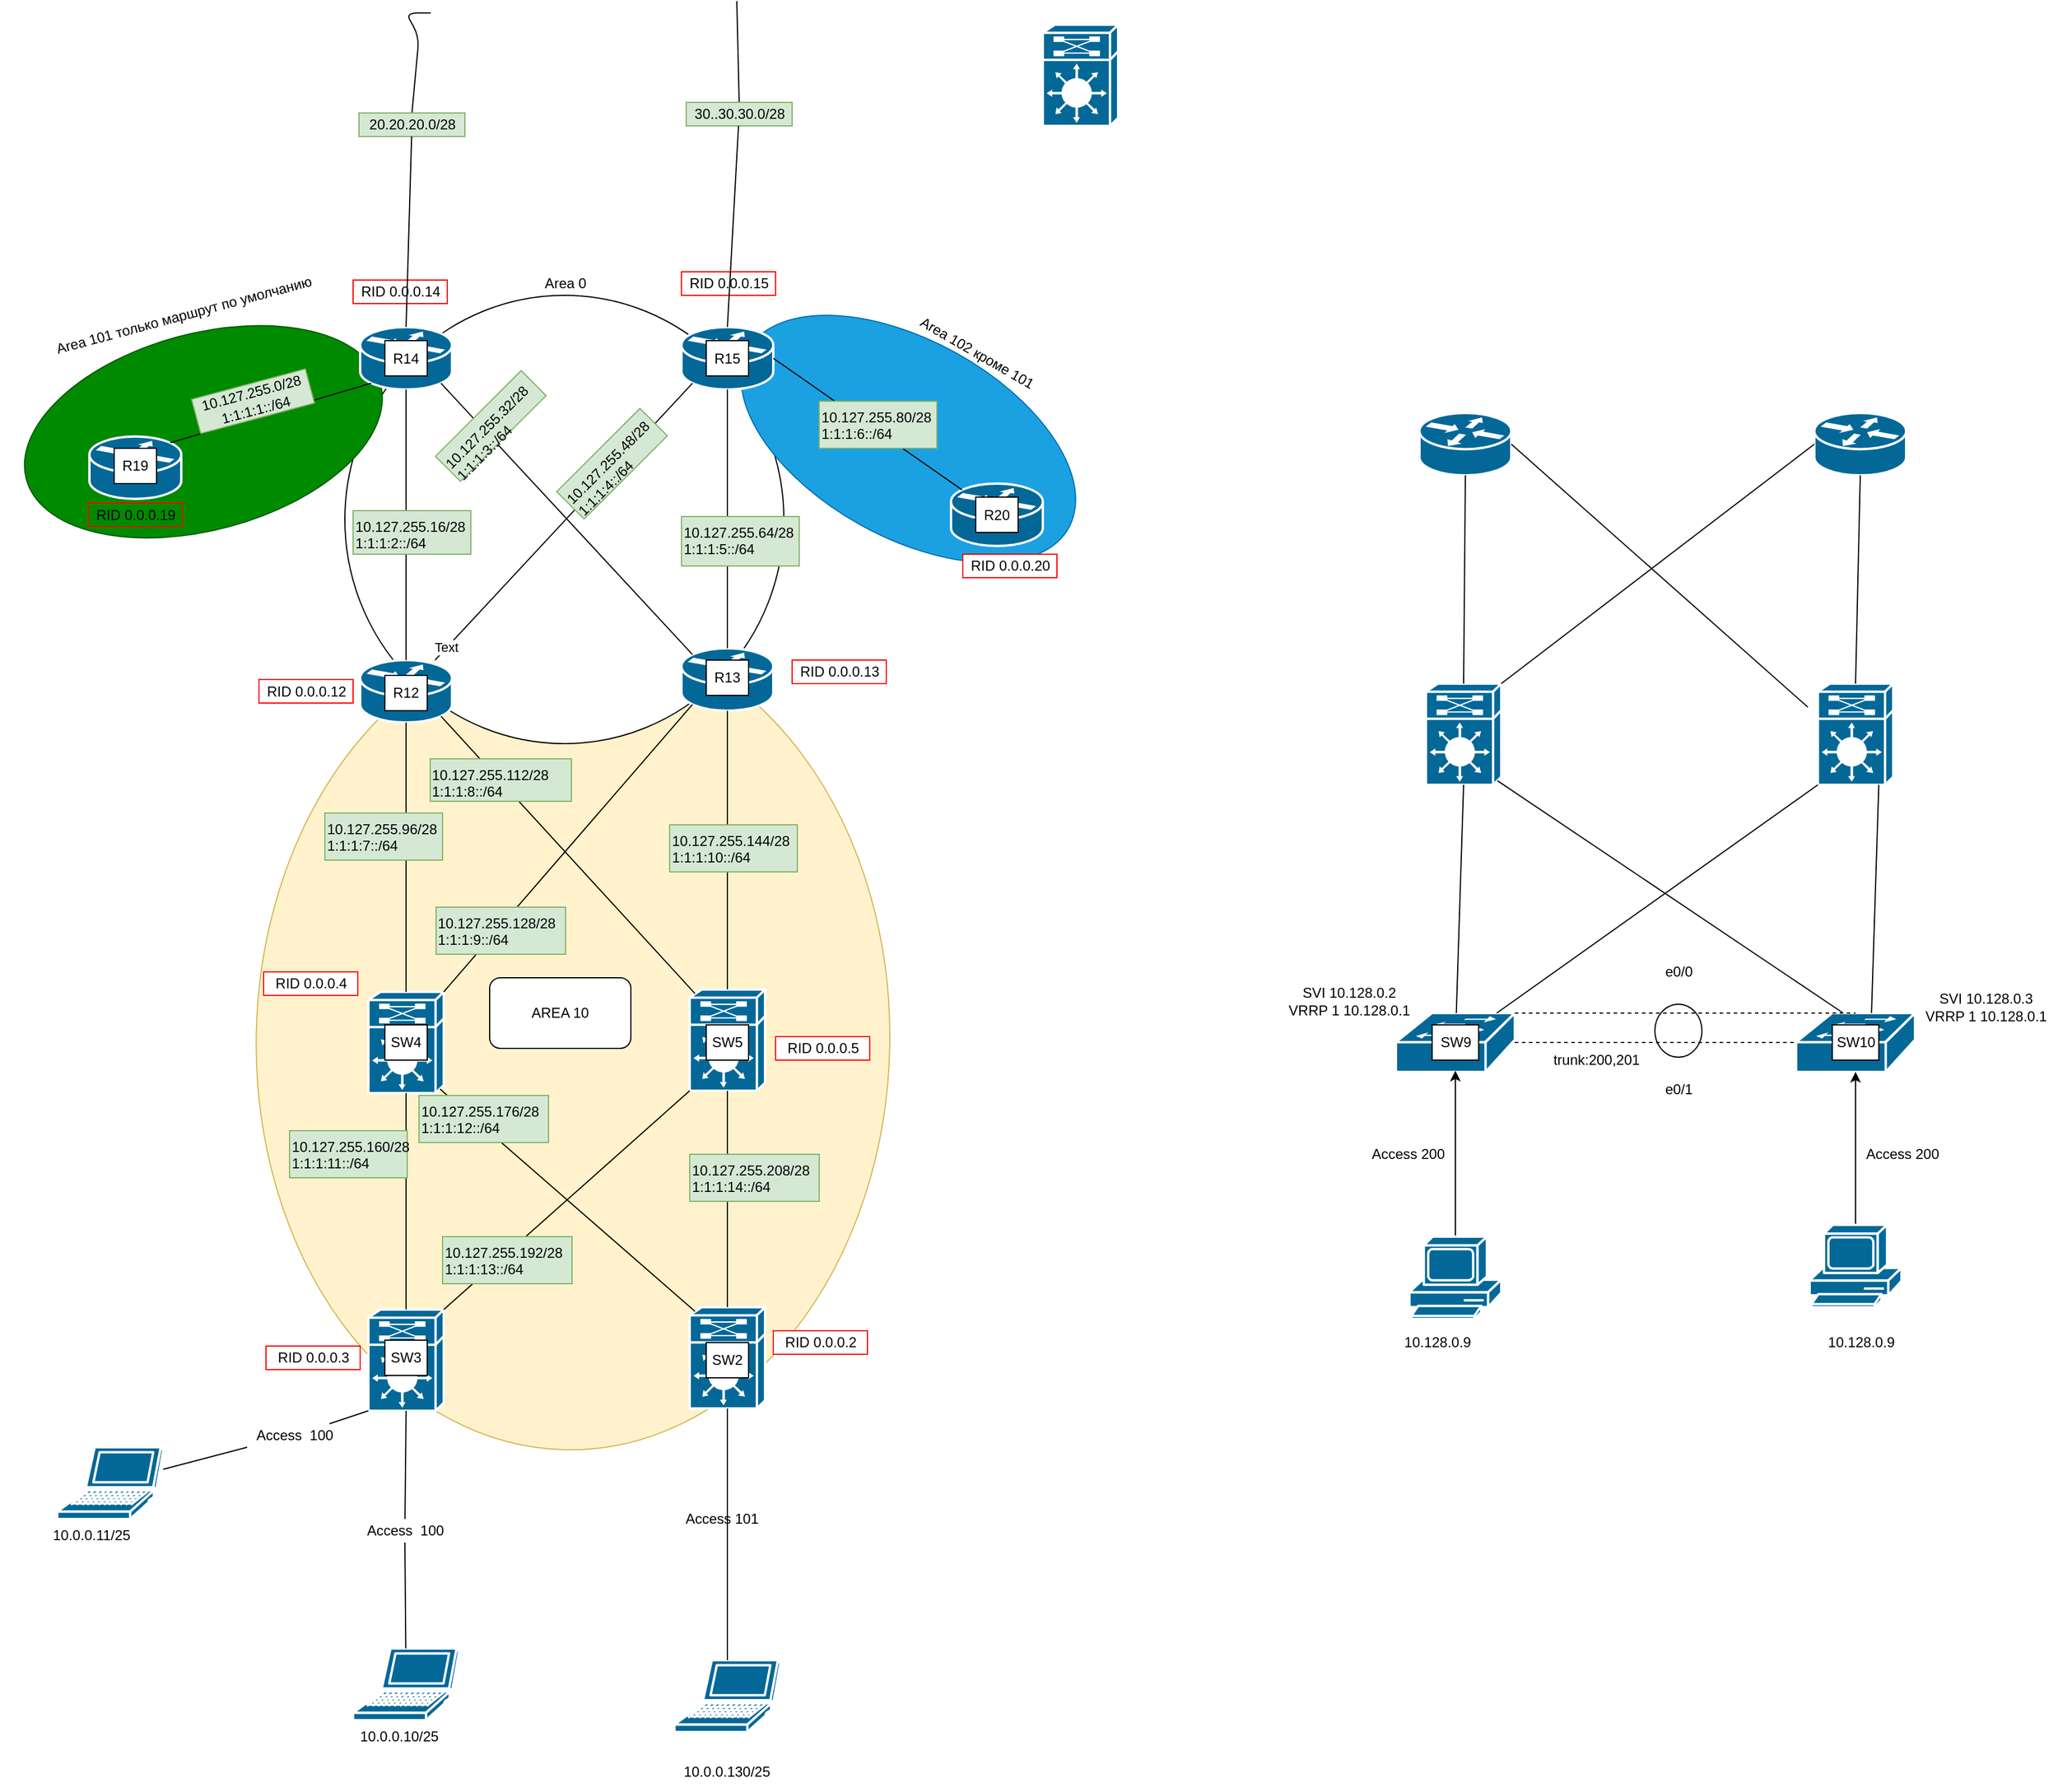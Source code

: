 <mxfile version="13.6.2" type="device"><diagram name="Page-1" id="c37626ed-c26b-45fb-9056-f9ebc6bb27b6"><mxGraphModel dx="2526" dy="1765" grid="1" gridSize="10" guides="1" tooltips="1" connect="1" arrows="1" fold="1" page="1" pageScale="1" pageWidth="1100" pageHeight="850" background="#ffffff" math="0" shadow="0"><root><mxCell id="0"/><mxCell id="1" parent="0"/><mxCell id="XNQ7U-7wRt1VdrcKMLv9-101" value="" style="ellipse;whiteSpace=wrap;html=1;fillColor=#fff2cc;strokeColor=#d6b656;rotation=91;" vertex="1" parent="1"><mxGeometry x="-837.36" y="203.85" width="696.41" height="538.29" as="geometry"/></mxCell><mxCell id="XNQ7U-7wRt1VdrcKMLv9-98" value="" style="ellipse;whiteSpace=wrap;html=1;" vertex="1" parent="1"><mxGeometry x="-683" y="-160" width="373" height="381" as="geometry"/></mxCell><mxCell id="XNQ7U-7wRt1VdrcKMLv9-93" value="" style="ellipse;whiteSpace=wrap;html=1;rotation=-151;fillColor=#1ba1e2;strokeColor=#006EAF;fontColor=#ffffff;" vertex="1" parent="1"><mxGeometry x="-360.0" y="-121.5" width="311.5" height="167.13" as="geometry"/></mxCell><mxCell id="XNQ7U-7wRt1VdrcKMLv9-85" value="" style="ellipse;whiteSpace=wrap;html=1;rotation=-15;fillColor=#008a00;strokeColor=#005700;fontColor=#ffffff;" vertex="1" parent="1"><mxGeometry x="-958.92" y="-127.6" width="311.5" height="167.13" as="geometry"/></mxCell><mxCell id="XNQ7U-7wRt1VdrcKMLv9-12" value="" style="ellipse;whiteSpace=wrap;html=1;" vertex="1" parent="1"><mxGeometry x="430" y="442.5" width="40" height="45" as="geometry"/></mxCell><mxCell id="XNQ7U-7wRt1VdrcKMLv9-1" value="" style="shape=mxgraph.cisco.switches.workgroup_switch;html=1;pointerEvents=1;dashed=0;fillColor=#036897;strokeColor=#ffffff;strokeWidth=2;verticalLabelPosition=bottom;verticalAlign=top;align=center;outlineConnect=0;" vertex="1" parent="1"><mxGeometry x="210" y="450" width="101" height="50" as="geometry"/></mxCell><mxCell id="XNQ7U-7wRt1VdrcKMLv9-2" value="" style="shape=mxgraph.cisco.switches.workgroup_switch;html=1;pointerEvents=1;dashed=0;fillColor=#036897;strokeColor=#ffffff;strokeWidth=2;verticalLabelPosition=bottom;verticalAlign=top;align=center;outlineConnect=0;" vertex="1" parent="1"><mxGeometry x="550" y="450" width="101" height="50" as="geometry"/></mxCell><mxCell id="XNQ7U-7wRt1VdrcKMLv9-6" style="edgeStyle=orthogonalEdgeStyle;rounded=0;orthogonalLoop=1;jettySize=auto;html=1;entryX=0.5;entryY=0.98;entryDx=0;entryDy=0;entryPerimeter=0;" edge="1" parent="1" source="XNQ7U-7wRt1VdrcKMLv9-4" target="XNQ7U-7wRt1VdrcKMLv9-1"><mxGeometry relative="1" as="geometry"/></mxCell><mxCell id="XNQ7U-7wRt1VdrcKMLv9-4" value="" style="shape=mxgraph.cisco.computers_and_peripherals.pc;html=1;pointerEvents=1;dashed=0;fillColor=#036897;strokeColor=#ffffff;strokeWidth=2;verticalLabelPosition=bottom;verticalAlign=top;align=center;outlineConnect=0;" vertex="1" parent="1"><mxGeometry x="221.5" y="640" width="78" height="70" as="geometry"/></mxCell><mxCell id="XNQ7U-7wRt1VdrcKMLv9-7" style="edgeStyle=orthogonalEdgeStyle;rounded=0;orthogonalLoop=1;jettySize=auto;html=1;" edge="1" parent="1" source="XNQ7U-7wRt1VdrcKMLv9-5" target="XNQ7U-7wRt1VdrcKMLv9-2"><mxGeometry relative="1" as="geometry"/></mxCell><mxCell id="XNQ7U-7wRt1VdrcKMLv9-5" value="" style="shape=mxgraph.cisco.computers_and_peripherals.pc;html=1;pointerEvents=1;dashed=0;fillColor=#036897;strokeColor=#ffffff;strokeWidth=2;verticalLabelPosition=bottom;verticalAlign=top;align=center;outlineConnect=0;" vertex="1" parent="1"><mxGeometry x="561.5" y="630" width="78" height="70" as="geometry"/></mxCell><mxCell id="XNQ7U-7wRt1VdrcKMLv9-8" value="" style="endArrow=none;html=1;entryX=0.5;entryY=0;entryDx=0;entryDy=0;entryPerimeter=0;exitX=1;exitY=0;exitDx=0;exitDy=0;exitPerimeter=0;dashed=1;" edge="1" parent="1" source="XNQ7U-7wRt1VdrcKMLv9-1" target="XNQ7U-7wRt1VdrcKMLv9-2"><mxGeometry width="50" height="50" relative="1" as="geometry"><mxPoint x="200" y="420" as="sourcePoint"/><mxPoint x="250" y="370" as="targetPoint"/></mxGeometry></mxCell><mxCell id="XNQ7U-7wRt1VdrcKMLv9-9" value="" style="endArrow=none;html=1;dashed=1;entryX=0;entryY=0.5;entryDx=0;entryDy=0;entryPerimeter=0;" edge="1" parent="1" source="XNQ7U-7wRt1VdrcKMLv9-1" target="XNQ7U-7wRt1VdrcKMLv9-2"><mxGeometry width="50" height="50" relative="1" as="geometry"><mxPoint x="350" y="490" as="sourcePoint"/><mxPoint x="540" y="487" as="targetPoint"/></mxGeometry></mxCell><mxCell id="XNQ7U-7wRt1VdrcKMLv9-14" value="SW9" style="rounded=0;whiteSpace=wrap;html=1;" vertex="1" parent="1"><mxGeometry x="240.75" y="460" width="39.5" height="30" as="geometry"/></mxCell><mxCell id="XNQ7U-7wRt1VdrcKMLv9-16" value="SW10" style="rounded=0;whiteSpace=wrap;html=1;" vertex="1" parent="1"><mxGeometry x="580.75" y="460" width="39.5" height="30" as="geometry"/></mxCell><mxCell id="XNQ7U-7wRt1VdrcKMLv9-17" value="10.128.0.9" style="text;html=1;align=center;verticalAlign=middle;resizable=0;points=[];autosize=1;" vertex="1" parent="1"><mxGeometry x="210.25" y="720" width="70" height="20" as="geometry"/></mxCell><mxCell id="XNQ7U-7wRt1VdrcKMLv9-18" value="10.128.0.9" style="text;html=1;align=center;verticalAlign=middle;resizable=0;points=[];autosize=1;" vertex="1" parent="1"><mxGeometry x="569.5" y="720" width="70" height="20" as="geometry"/></mxCell><mxCell id="XNQ7U-7wRt1VdrcKMLv9-19" value="e0/0" style="text;html=1;align=center;verticalAlign=middle;resizable=0;points=[];autosize=1;" vertex="1" parent="1"><mxGeometry x="430" y="405" width="40" height="20" as="geometry"/></mxCell><mxCell id="XNQ7U-7wRt1VdrcKMLv9-20" value="e0/1" style="text;html=1;align=center;verticalAlign=middle;resizable=0;points=[];autosize=1;" vertex="1" parent="1"><mxGeometry x="430" y="505" width="40" height="20" as="geometry"/></mxCell><mxCell id="XNQ7U-7wRt1VdrcKMLv9-21" value="trunk:200,201" style="text;html=1;align=center;verticalAlign=middle;resizable=0;points=[];autosize=1;" vertex="1" parent="1"><mxGeometry x="335" y="480" width="90" height="20" as="geometry"/></mxCell><mxCell id="XNQ7U-7wRt1VdrcKMLv9-22" value="Access 200" style="text;html=1;align=center;verticalAlign=middle;resizable=0;points=[];autosize=1;" vertex="1" parent="1"><mxGeometry x="180" y="560" width="80" height="20" as="geometry"/></mxCell><mxCell id="XNQ7U-7wRt1VdrcKMLv9-23" value="Access 200" style="text;html=1;align=center;verticalAlign=middle;resizable=0;points=[];autosize=1;" vertex="1" parent="1"><mxGeometry x="600" y="560" width="80" height="20" as="geometry"/></mxCell><mxCell id="XNQ7U-7wRt1VdrcKMLv9-24" value="SVI 10.128.0.2&lt;br&gt;VRRP 1 10.128.0.1" style="text;html=1;align=center;verticalAlign=middle;resizable=0;points=[];autosize=1;" vertex="1" parent="1"><mxGeometry x="110" y="425" width="120" height="30" as="geometry"/></mxCell><mxCell id="XNQ7U-7wRt1VdrcKMLv9-25" value="SVI 10.128.0.3&lt;br&gt;VRRP 1 10.128.0.1" style="text;html=1;align=center;verticalAlign=middle;resizable=0;points=[];autosize=1;" vertex="1" parent="1"><mxGeometry x="651" y="430" width="120" height="30" as="geometry"/></mxCell><mxCell id="XNQ7U-7wRt1VdrcKMLv9-29" value="" style="shape=mxgraph.cisco.misc.route_switch_processor;html=1;pointerEvents=1;dashed=0;fillColor=#036897;strokeColor=#ffffff;strokeWidth=2;verticalLabelPosition=bottom;verticalAlign=top;align=center;outlineConnect=0;" vertex="1" parent="1"><mxGeometry x="235.5" y="170" width="64" height="86" as="geometry"/></mxCell><mxCell id="XNQ7U-7wRt1VdrcKMLv9-30" value="" style="shape=mxgraph.cisco.misc.route_switch_processor;html=1;pointerEvents=1;dashed=0;fillColor=#036897;strokeColor=#ffffff;strokeWidth=2;verticalLabelPosition=bottom;verticalAlign=top;align=center;outlineConnect=0;" vertex="1" parent="1"><mxGeometry x="568.5" y="170" width="64" height="86" as="geometry"/></mxCell><mxCell id="XNQ7U-7wRt1VdrcKMLv9-31" value="" style="endArrow=none;html=1;entryX=0.5;entryY=1;entryDx=0;entryDy=0;entryPerimeter=0;" edge="1" parent="1" source="XNQ7U-7wRt1VdrcKMLv9-1" target="XNQ7U-7wRt1VdrcKMLv9-29"><mxGeometry width="50" height="50" relative="1" as="geometry"><mxPoint x="310" y="390" as="sourcePoint"/><mxPoint x="360" y="340" as="targetPoint"/></mxGeometry></mxCell><mxCell id="XNQ7U-7wRt1VdrcKMLv9-32" value="" style="endArrow=none;html=1;entryX=0.5;entryY=1;entryDx=0;entryDy=0;entryPerimeter=0;" edge="1" parent="1"><mxGeometry width="50" height="50" relative="1" as="geometry"><mxPoint x="614.049" y="450" as="sourcePoint"/><mxPoint x="620.25" y="256.0" as="targetPoint"/></mxGeometry></mxCell><mxCell id="XNQ7U-7wRt1VdrcKMLv9-33" value="" style="endArrow=none;html=1;entryX=0;entryY=1;entryDx=0;entryDy=0;entryPerimeter=0;" edge="1" parent="1" source="XNQ7U-7wRt1VdrcKMLv9-1" target="XNQ7U-7wRt1VdrcKMLv9-30"><mxGeometry width="50" height="50" relative="1" as="geometry"><mxPoint x="281.299" y="470" as="sourcePoint"/><mxPoint x="287.5" y="276.0" as="targetPoint"/></mxGeometry></mxCell><mxCell id="XNQ7U-7wRt1VdrcKMLv9-34" value="" style="endArrow=none;html=1;entryX=0.95;entryY=0.96;entryDx=0;entryDy=0;entryPerimeter=0;" edge="1" parent="1" target="XNQ7U-7wRt1VdrcKMLv9-29"><mxGeometry width="50" height="50" relative="1" as="geometry"><mxPoint x="590" y="450" as="sourcePoint"/><mxPoint x="297.5" y="286.0" as="targetPoint"/></mxGeometry></mxCell><mxCell id="XNQ7U-7wRt1VdrcKMLv9-35" value="" style="shape=mxgraph.cisco.misc.route_switch_processor;html=1;pointerEvents=1;dashed=0;fillColor=#036897;strokeColor=#ffffff;strokeWidth=2;verticalLabelPosition=bottom;verticalAlign=top;align=center;outlineConnect=0;" vertex="1" parent="1"><mxGeometry x="-390" y="430" width="64" height="86" as="geometry"/></mxCell><mxCell id="XNQ7U-7wRt1VdrcKMLv9-36" value="" style="shape=mxgraph.cisco.misc.route_switch_processor;html=1;pointerEvents=1;dashed=0;fillColor=#036897;strokeColor=#ffffff;strokeWidth=2;verticalLabelPosition=bottom;verticalAlign=top;align=center;outlineConnect=0;" vertex="1" parent="1"><mxGeometry x="-90" y="-390" width="64" height="86" as="geometry"/></mxCell><mxCell id="XNQ7U-7wRt1VdrcKMLv9-37" value="" style="shape=mxgraph.cisco.misc.route_switch_processor;html=1;pointerEvents=1;dashed=0;fillColor=#036897;strokeColor=#ffffff;strokeWidth=2;verticalLabelPosition=bottom;verticalAlign=top;align=center;outlineConnect=0;" vertex="1" parent="1"><mxGeometry x="-663" y="432" width="64" height="86" as="geometry"/></mxCell><mxCell id="XNQ7U-7wRt1VdrcKMLv9-38" value="" style="shape=mxgraph.cisco.routers.router;html=1;pointerEvents=1;dashed=0;fillColor=#036897;strokeColor=#ffffff;strokeWidth=2;verticalLabelPosition=bottom;verticalAlign=top;align=center;outlineConnect=0;" vertex="1" parent="1"><mxGeometry x="230" y="-60" width="78" height="53" as="geometry"/></mxCell><mxCell id="XNQ7U-7wRt1VdrcKMLv9-39" value="" style="shape=mxgraph.cisco.routers.router;html=1;pointerEvents=1;dashed=0;fillColor=#036897;strokeColor=#ffffff;strokeWidth=2;verticalLabelPosition=bottom;verticalAlign=top;align=center;outlineConnect=0;" vertex="1" parent="1"><mxGeometry x="565.5" y="-60" width="78" height="53" as="geometry"/></mxCell><mxCell id="XNQ7U-7wRt1VdrcKMLv9-40" value="" style="shape=mxgraph.cisco.routers.router;html=1;pointerEvents=1;dashed=0;fillColor=#036897;strokeColor=#ffffff;strokeWidth=2;verticalLabelPosition=bottom;verticalAlign=top;align=center;outlineConnect=0;" vertex="1" parent="1"><mxGeometry x="-397" y="-133" width="78" height="53" as="geometry"/></mxCell><mxCell id="XNQ7U-7wRt1VdrcKMLv9-41" value="" style="shape=mxgraph.cisco.routers.router;html=1;pointerEvents=1;dashed=0;fillColor=#036897;strokeColor=#ffffff;strokeWidth=2;verticalLabelPosition=bottom;verticalAlign=top;align=center;outlineConnect=0;" vertex="1" parent="1"><mxGeometry x="-168" width="78" height="53" as="geometry"/></mxCell><mxCell id="XNQ7U-7wRt1VdrcKMLv9-42" value="" style="shape=mxgraph.cisco.routers.router;html=1;pointerEvents=1;dashed=0;fillColor=#036897;strokeColor=#ffffff;strokeWidth=2;verticalLabelPosition=bottom;verticalAlign=top;align=center;outlineConnect=0;" vertex="1" parent="1"><mxGeometry x="-397" y="140" width="78" height="53" as="geometry"/></mxCell><mxCell id="XNQ7U-7wRt1VdrcKMLv9-43" value="" style="shape=mxgraph.cisco.routers.router;html=1;pointerEvents=1;dashed=0;fillColor=#036897;strokeColor=#ffffff;strokeWidth=2;verticalLabelPosition=bottom;verticalAlign=top;align=center;outlineConnect=0;" vertex="1" parent="1"><mxGeometry x="-670" y="-133" width="78" height="53" as="geometry"/></mxCell><mxCell id="XNQ7U-7wRt1VdrcKMLv9-44" value="" style="shape=mxgraph.cisco.routers.router;html=1;pointerEvents=1;dashed=0;fillColor=#036897;strokeColor=#ffffff;strokeWidth=2;verticalLabelPosition=bottom;verticalAlign=top;align=center;outlineConnect=0;" vertex="1" parent="1"><mxGeometry x="-900" y="-40" width="78" height="53" as="geometry"/></mxCell><mxCell id="XNQ7U-7wRt1VdrcKMLv9-45" value="" style="shape=mxgraph.cisco.routers.router;html=1;pointerEvents=1;dashed=0;fillColor=#036897;strokeColor=#ffffff;strokeWidth=2;verticalLabelPosition=bottom;verticalAlign=top;align=center;outlineConnect=0;" vertex="1" parent="1"><mxGeometry x="-670" y="150" width="78" height="53" as="geometry"/></mxCell><mxCell id="XNQ7U-7wRt1VdrcKMLv9-46" value="" style="endArrow=none;html=1;exitX=0.88;exitY=0.1;exitDx=0;exitDy=0;exitPerimeter=0;entryX=0.12;entryY=0.9;entryDx=0;entryDy=0;entryPerimeter=0;" edge="1" parent="1" source="XNQ7U-7wRt1VdrcKMLv9-44" target="XNQ7U-7wRt1VdrcKMLv9-43"><mxGeometry width="50" height="50" relative="1" as="geometry"><mxPoint x="-840" y="-130" as="sourcePoint"/><mxPoint x="-790" y="-180" as="targetPoint"/></mxGeometry></mxCell><mxCell id="XNQ7U-7wRt1VdrcKMLv9-48" value="" style="endArrow=none;html=1;exitX=0.5;exitY=0;exitDx=0;exitDy=0;exitPerimeter=0;entryX=0.5;entryY=1;entryDx=0;entryDy=0;entryPerimeter=0;" edge="1" parent="1" source="XNQ7U-7wRt1VdrcKMLv9-45" target="XNQ7U-7wRt1VdrcKMLv9-43"><mxGeometry width="50" height="50" relative="1" as="geometry"><mxPoint x="-640.0" y="120.6" as="sourcePoint"/><mxPoint x="-469.28" y="53.0" as="targetPoint"/></mxGeometry></mxCell><mxCell id="XNQ7U-7wRt1VdrcKMLv9-49" value="" style="endArrow=none;html=1;exitX=0.5;exitY=0;exitDx=0;exitDy=0;exitPerimeter=0;entryX=0.5;entryY=1;entryDx=0;entryDy=0;entryPerimeter=0;" edge="1" parent="1" source="XNQ7U-7wRt1VdrcKMLv9-42" target="XNQ7U-7wRt1VdrcKMLv9-40"><mxGeometry width="50" height="50" relative="1" as="geometry"><mxPoint x="-440" y="167" as="sourcePoint"/><mxPoint x="-440" y="-80" as="targetPoint"/></mxGeometry></mxCell><mxCell id="XNQ7U-7wRt1VdrcKMLv9-50" value="" style="endArrow=none;html=1;exitX=0.12;exitY=0.1;exitDx=0;exitDy=0;exitPerimeter=0;entryX=1;entryY=0.5;entryDx=0;entryDy=0;entryPerimeter=0;" edge="1" parent="1" source="XNQ7U-7wRt1VdrcKMLv9-41" target="XNQ7U-7wRt1VdrcKMLv9-40"><mxGeometry width="50" height="50" relative="1" as="geometry"><mxPoint x="-348" y="150" as="sourcePoint"/><mxPoint x="-348" y="-70" as="targetPoint"/></mxGeometry></mxCell><mxCell id="XNQ7U-7wRt1VdrcKMLv9-53" value="" style="endArrow=none;html=1;exitX=0.5;exitY=0;exitDx=0;exitDy=0;exitPerimeter=0;" edge="1" parent="1" source="XNQ7U-7wRt1VdrcKMLv9-35" target="XNQ7U-7wRt1VdrcKMLv9-42"><mxGeometry width="50" height="50" relative="1" as="geometry"><mxPoint x="-310" y="460" as="sourcePoint"/><mxPoint x="-310" y="240" as="targetPoint"/></mxGeometry></mxCell><mxCell id="XNQ7U-7wRt1VdrcKMLv9-54" value="" style="endArrow=none;html=1;exitX=0.5;exitY=0;exitDx=0;exitDy=0;exitPerimeter=0;entryX=0.5;entryY=1;entryDx=0;entryDy=0;entryPerimeter=0;" edge="1" parent="1" source="XNQ7U-7wRt1VdrcKMLv9-37" target="XNQ7U-7wRt1VdrcKMLv9-45"><mxGeometry width="50" height="50" relative="1" as="geometry"><mxPoint x="-621" y="160" as="sourcePoint"/><mxPoint x="-621" y="-70" as="targetPoint"/></mxGeometry></mxCell><mxCell id="XNQ7U-7wRt1VdrcKMLv9-55" value="" style="endArrow=none;html=1;entryX=0.12;entryY=0.9;entryDx=0;entryDy=0;entryPerimeter=0;exitX=1;exitY=0;exitDx=0;exitDy=0;exitPerimeter=0;" edge="1" parent="1" source="XNQ7U-7wRt1VdrcKMLv9-37" target="XNQ7U-7wRt1VdrcKMLv9-42"><mxGeometry width="50" height="50" relative="1" as="geometry"><mxPoint x="-591.36" y="165.3" as="sourcePoint"/><mxPoint x="-377.64" y="-75.3" as="targetPoint"/></mxGeometry></mxCell><mxCell id="XNQ7U-7wRt1VdrcKMLv9-56" value="" style="endArrow=none;html=1;entryX=0.88;entryY=0.9;entryDx=0;entryDy=0;entryPerimeter=0;exitX=0.07;exitY=0.04;exitDx=0;exitDy=0;exitPerimeter=0;" edge="1" parent="1" source="XNQ7U-7wRt1VdrcKMLv9-35" target="XNQ7U-7wRt1VdrcKMLv9-45"><mxGeometry width="50" height="50" relative="1" as="geometry"><mxPoint x="-589" y="442" as="sourcePoint"/><mxPoint x="-377.64" y="197.7" as="targetPoint"/></mxGeometry></mxCell><mxCell id="XNQ7U-7wRt1VdrcKMLv9-57" value="" style="shape=mxgraph.cisco.misc.route_switch_processor;html=1;pointerEvents=1;dashed=0;fillColor=#036897;strokeColor=#ffffff;strokeWidth=2;verticalLabelPosition=bottom;verticalAlign=top;align=center;outlineConnect=0;" vertex="1" parent="1"><mxGeometry x="-390" y="700" width="64" height="86" as="geometry"/></mxCell><mxCell id="XNQ7U-7wRt1VdrcKMLv9-58" value="" style="shape=mxgraph.cisco.misc.route_switch_processor;html=1;pointerEvents=1;dashed=0;fillColor=#036897;strokeColor=#ffffff;strokeWidth=2;verticalLabelPosition=bottom;verticalAlign=top;align=center;outlineConnect=0;" vertex="1" parent="1"><mxGeometry x="-663" y="702" width="64" height="86" as="geometry"/></mxCell><mxCell id="XNQ7U-7wRt1VdrcKMLv9-59" value="" style="endArrow=none;html=1;exitX=0.5;exitY=0;exitDx=0;exitDy=0;exitPerimeter=0;entryX=0.5;entryY=1;entryDx=0;entryDy=0;entryPerimeter=0;" edge="1" parent="1" source="XNQ7U-7wRt1VdrcKMLv9-58" target="XNQ7U-7wRt1VdrcKMLv9-37"><mxGeometry width="50" height="50" relative="1" as="geometry"><mxPoint x="-740.0" y="754" as="sourcePoint"/><mxPoint x="-740" y="525" as="targetPoint"/></mxGeometry></mxCell><mxCell id="XNQ7U-7wRt1VdrcKMLv9-60" value="" style="endArrow=none;html=1;exitX=0.5;exitY=0;exitDx=0;exitDy=0;exitPerimeter=0;entryX=0.5;entryY=1;entryDx=0;entryDy=0;entryPerimeter=0;" edge="1" parent="1" source="XNQ7U-7wRt1VdrcKMLv9-57" target="XNQ7U-7wRt1VdrcKMLv9-35"><mxGeometry width="50" height="50" relative="1" as="geometry"><mxPoint x="-450.0" y="720" as="sourcePoint"/><mxPoint x="-450.0" y="536" as="targetPoint"/></mxGeometry></mxCell><mxCell id="XNQ7U-7wRt1VdrcKMLv9-61" value="" style="endArrow=none;html=1;entryX=0.95;entryY=0.96;entryDx=0;entryDy=0;entryPerimeter=0;exitX=0.07;exitY=0.04;exitDx=0;exitDy=0;exitPerimeter=0;" edge="1" parent="1" source="XNQ7U-7wRt1VdrcKMLv9-57" target="XNQ7U-7wRt1VdrcKMLv9-37"><mxGeometry width="50" height="50" relative="1" as="geometry"><mxPoint x="-364.16" y="782.87" as="sourcePoint"/><mxPoint x="-580.0" y="547.13" as="targetPoint"/></mxGeometry></mxCell><mxCell id="XNQ7U-7wRt1VdrcKMLv9-62" value="" style="endArrow=none;html=1;entryX=0;entryY=1;entryDx=0;entryDy=0;entryPerimeter=0;exitX=1;exitY=0;exitDx=0;exitDy=0;exitPerimeter=0;" edge="1" parent="1" source="XNQ7U-7wRt1VdrcKMLv9-58" target="XNQ7U-7wRt1VdrcKMLv9-35"><mxGeometry width="50" height="50" relative="1" as="geometry"><mxPoint x="-365.52" y="453.44" as="sourcePoint"/><mxPoint x="-581.36" y="217.7" as="targetPoint"/></mxGeometry></mxCell><mxCell id="XNQ7U-7wRt1VdrcKMLv9-63" value="" style="shape=mxgraph.cisco.computers_and_peripherals.laptop;html=1;pointerEvents=1;dashed=0;fillColor=#036897;strokeColor=#ffffff;strokeWidth=2;verticalLabelPosition=bottom;verticalAlign=top;align=center;outlineConnect=0;" vertex="1" parent="1"><mxGeometry x="-676" y="990" width="90" height="61" as="geometry"/></mxCell><mxCell id="XNQ7U-7wRt1VdrcKMLv9-65" value="" style="endArrow=none;html=1;entryX=0.5;entryY=1;entryDx=0;entryDy=0;entryPerimeter=0;" edge="1" parent="1" source="XNQ7U-7wRt1VdrcKMLv9-131" target="XNQ7U-7wRt1VdrcKMLv9-58"><mxGeometry width="50" height="50" relative="1" as="geometry"><mxPoint x="-700.0" y="1014" as="sourcePoint"/><mxPoint x="-700.0" y="830" as="targetPoint"/></mxGeometry></mxCell><mxCell id="XNQ7U-7wRt1VdrcKMLv9-66" value="" style="shape=mxgraph.cisco.computers_and_peripherals.laptop;html=1;pointerEvents=1;dashed=0;fillColor=#036897;strokeColor=#ffffff;strokeWidth=2;verticalLabelPosition=bottom;verticalAlign=top;align=center;outlineConnect=0;" vertex="1" parent="1"><mxGeometry x="-403" y="1000" width="90" height="61" as="geometry"/></mxCell><mxCell id="XNQ7U-7wRt1VdrcKMLv9-67" value="" style="endArrow=none;html=1;entryX=0.5;entryY=1;entryDx=0;entryDy=0;entryPerimeter=0;" edge="1" parent="1" source="XNQ7U-7wRt1VdrcKMLv9-66" target="XNQ7U-7wRt1VdrcKMLv9-57"><mxGeometry width="50" height="50" relative="1" as="geometry"><mxPoint x="-511.0" y="1024" as="sourcePoint"/><mxPoint x="-442.0" y="798" as="targetPoint"/></mxGeometry></mxCell><mxCell id="XNQ7U-7wRt1VdrcKMLv9-68" value="" style="endArrow=none;html=1;exitX=0.5;exitY=0;exitDx=0;exitDy=0;exitPerimeter=0;entryX=0.5;entryY=1;entryDx=0;entryDy=0;entryPerimeter=0;" edge="1" parent="1" source="XNQ7U-7wRt1VdrcKMLv9-29" target="XNQ7U-7wRt1VdrcKMLv9-38"><mxGeometry width="50" height="50" relative="1" as="geometry"><mxPoint x="312.67" y="178.3" as="sourcePoint"/><mxPoint x="312.67" y="-51.7" as="targetPoint"/></mxGeometry></mxCell><mxCell id="XNQ7U-7wRt1VdrcKMLv9-69" value="" style="endArrow=none;html=1;exitX=0.5;exitY=0;exitDx=0;exitDy=0;exitPerimeter=0;entryX=0.5;entryY=1;entryDx=0;entryDy=0;entryPerimeter=0;" edge="1" parent="1" source="XNQ7U-7wRt1VdrcKMLv9-30" target="XNQ7U-7wRt1VdrcKMLv9-39"><mxGeometry width="50" height="50" relative="1" as="geometry"><mxPoint x="585.67" y="168.3" as="sourcePoint"/><mxPoint x="585.67" y="-51.7" as="targetPoint"/></mxGeometry></mxCell><mxCell id="XNQ7U-7wRt1VdrcKMLv9-70" value="" style="endArrow=none;html=1;entryX=1;entryY=0.5;entryDx=0;entryDy=0;entryPerimeter=0;" edge="1" parent="1" target="XNQ7U-7wRt1VdrcKMLv9-38"><mxGeometry width="50" height="50" relative="1" as="geometry"><mxPoint x="560" y="190" as="sourcePoint"/><mxPoint x="339.17" y="-51.7" as="targetPoint"/></mxGeometry></mxCell><mxCell id="XNQ7U-7wRt1VdrcKMLv9-71" value="" style="endArrow=none;html=1;entryX=0;entryY=0.5;entryDx=0;entryDy=0;entryPerimeter=0;exitX=1;exitY=0;exitDx=0;exitDy=0;exitPerimeter=0;" edge="1" parent="1" source="XNQ7U-7wRt1VdrcKMLv9-29" target="XNQ7U-7wRt1VdrcKMLv9-39"><mxGeometry width="50" height="50" relative="1" as="geometry"><mxPoint x="342.31" y="183.6" as="sourcePoint"/><mxPoint x="556.03" y="-57.0" as="targetPoint"/></mxGeometry></mxCell><mxCell id="XNQ7U-7wRt1VdrcKMLv9-72" value="SW3" style="rounded=0;whiteSpace=wrap;html=1;" vertex="1" parent="1"><mxGeometry x="-649" y="728" width="36" height="30" as="geometry"/></mxCell><mxCell id="XNQ7U-7wRt1VdrcKMLv9-74" value="SW4" style="rounded=0;whiteSpace=wrap;html=1;" vertex="1" parent="1"><mxGeometry x="-649" y="460" width="36" height="30" as="geometry"/></mxCell><mxCell id="XNQ7U-7wRt1VdrcKMLv9-75" value="R12" style="rounded=0;whiteSpace=wrap;html=1;" vertex="1" parent="1"><mxGeometry x="-649" y="163" width="36" height="30" as="geometry"/></mxCell><mxCell id="XNQ7U-7wRt1VdrcKMLv9-76" value="R14" style="rounded=0;whiteSpace=wrap;html=1;" vertex="1" parent="1"><mxGeometry x="-649" y="-121.5" width="36" height="30" as="geometry"/></mxCell><mxCell id="XNQ7U-7wRt1VdrcKMLv9-77" value="R19" style="rounded=0;whiteSpace=wrap;html=1;" vertex="1" parent="1"><mxGeometry x="-879" y="-30" width="36" height="30" as="geometry"/></mxCell><mxCell id="XNQ7U-7wRt1VdrcKMLv9-78" value="R20" style="rounded=0;whiteSpace=wrap;html=1;" vertex="1" parent="1"><mxGeometry x="-147" y="11.5" width="36" height="30" as="geometry"/></mxCell><mxCell id="XNQ7U-7wRt1VdrcKMLv9-79" value="R15" style="rounded=0;whiteSpace=wrap;html=1;" vertex="1" parent="1"><mxGeometry x="-376" y="-121.5" width="36" height="30" as="geometry"/></mxCell><mxCell id="XNQ7U-7wRt1VdrcKMLv9-80" value="R13" style="rounded=0;whiteSpace=wrap;html=1;" vertex="1" parent="1"><mxGeometry x="-376" y="150" width="36" height="30" as="geometry"/></mxCell><mxCell id="XNQ7U-7wRt1VdrcKMLv9-81" value="SW5" style="rounded=0;whiteSpace=wrap;html=1;" vertex="1" parent="1"><mxGeometry x="-376" y="460" width="36" height="30" as="geometry"/></mxCell><mxCell id="XNQ7U-7wRt1VdrcKMLv9-82" value="SW2" style="rounded=0;whiteSpace=wrap;html=1;" vertex="1" parent="1"><mxGeometry x="-376" y="730" width="36" height="30" as="geometry"/></mxCell><mxCell id="XNQ7U-7wRt1VdrcKMLv9-83" value="" style="endArrow=none;html=1;exitX=0.5;exitY=0;exitDx=0;exitDy=0;exitPerimeter=0;" edge="1" parent="1" source="XNQ7U-7wRt1VdrcKMLv9-149"><mxGeometry width="50" height="50" relative="1" as="geometry"><mxPoint x="-551" y="-170" as="sourcePoint"/><mxPoint x="-610" y="-400" as="targetPoint"/><Array as="points"><mxPoint x="-620" y="-380"/><mxPoint x="-631" y="-400"/></Array></mxGeometry></mxCell><mxCell id="XNQ7U-7wRt1VdrcKMLv9-84" value="" style="endArrow=none;html=1;exitX=0.5;exitY=0;exitDx=0;exitDy=0;exitPerimeter=0;" edge="1" parent="1" source="XNQ7U-7wRt1VdrcKMLv9-152"><mxGeometry width="50" height="50" relative="1" as="geometry"><mxPoint x="-480" y="-133" as="sourcePoint"/><mxPoint x="-350" y="-410" as="targetPoint"/></mxGeometry></mxCell><mxCell id="XNQ7U-7wRt1VdrcKMLv9-87" value="Area 101 только маршрут по умолчанию&lt;br&gt;" style="text;html=1;align=center;verticalAlign=middle;resizable=0;points=[];autosize=1;rotation=-15;" vertex="1" parent="1"><mxGeometry x="-940" y="-153" width="240" height="20" as="geometry"/></mxCell><mxCell id="XNQ7U-7wRt1VdrcKMLv9-97" value="Area 102 кроме 101&lt;br&gt;" style="text;html=1;align=center;verticalAlign=middle;resizable=0;points=[];autosize=1;rotation=30;" vertex="1" parent="1"><mxGeometry x="-206" y="-121.5" width="120" height="20" as="geometry"/></mxCell><mxCell id="XNQ7U-7wRt1VdrcKMLv9-100" value="Area 0" style="text;html=1;align=center;verticalAlign=middle;resizable=0;points=[];autosize=1;" vertex="1" parent="1"><mxGeometry x="-521.5" y="-180" width="50" height="20" as="geometry"/></mxCell><mxCell id="XNQ7U-7wRt1VdrcKMLv9-103" value="AREA 10" style="rounded=1;whiteSpace=wrap;html=1;" vertex="1" parent="1"><mxGeometry x="-560" y="420" width="120" height="60" as="geometry"/></mxCell><mxCell id="XNQ7U-7wRt1VdrcKMLv9-104" value="" style="endArrow=none;html=1;exitX=0.12;exitY=0.1;exitDx=0;exitDy=0;exitPerimeter=0;entryX=0.88;entryY=0.9;entryDx=0;entryDy=0;entryPerimeter=0;" edge="1" parent="1" source="XNQ7U-7wRt1VdrcKMLv9-42" target="XNQ7U-7wRt1VdrcKMLv9-43"><mxGeometry width="50" height="50" relative="1" as="geometry"><mxPoint x="-821.36" y="-24.7" as="sourcePoint"/><mxPoint x="-650.64" y="-75.3" as="targetPoint"/></mxGeometry></mxCell><mxCell id="XNQ7U-7wRt1VdrcKMLv9-105" value="" style="endArrow=none;html=1;entryX=0.12;entryY=0.9;entryDx=0;entryDy=0;entryPerimeter=0;" edge="1" parent="1" source="XNQ7U-7wRt1VdrcKMLv9-45" target="XNQ7U-7wRt1VdrcKMLv9-40"><mxGeometry width="50" height="50" relative="1" as="geometry"><mxPoint x="-811.36" y="-14.7" as="sourcePoint"/><mxPoint x="-640.64" y="-65.3" as="targetPoint"/></mxGeometry></mxCell><mxCell id="XNQ7U-7wRt1VdrcKMLv9-107" value="Text" style="edgeLabel;html=1;align=center;verticalAlign=middle;resizable=0;points=[];" vertex="1" connectable="0" parent="XNQ7U-7wRt1VdrcKMLv9-105"><mxGeometry x="-0.908" y="1" relative="1" as="geometry"><mxPoint as="offset"/></mxGeometry></mxCell><mxCell id="XNQ7U-7wRt1VdrcKMLv9-108" value="RID 0.0.0.19" style="text;html=1;align=center;verticalAlign=middle;resizable=0;points=[];autosize=1;strokeColor=#FF0000;" vertex="1" parent="1"><mxGeometry x="-901" y="16.5" width="80" height="20" as="geometry"/></mxCell><mxCell id="XNQ7U-7wRt1VdrcKMLv9-109" value="RID 0.0.0.14" style="text;html=1;align=center;verticalAlign=middle;resizable=0;points=[];autosize=1;gradientDirection=north;fillColor=#ffffff;strokeColor=#FF0000;" vertex="1" parent="1"><mxGeometry x="-676" y="-173" width="80" height="20" as="geometry"/></mxCell><mxCell id="XNQ7U-7wRt1VdrcKMLv9-110" value="10.127.255.0/28&lt;br&gt;1:1:1:1::/64" style="text;html=1;align=center;verticalAlign=middle;resizable=0;points=[];autosize=1;rotation=-15;fillColor=#d5e8d4;strokeColor=#82b366;" vertex="1" parent="1"><mxGeometry x="-811" y="-85" width="100" height="30" as="geometry"/></mxCell><UserObject label="10.127.255.16/28&lt;br&gt;1:1:1:2::/64" link="10.127.255.16/28" id="XNQ7U-7wRt1VdrcKMLv9-111"><mxCell style="text;whiteSpace=wrap;html=1;rotation=0;fillColor=#d5e8d4;strokeColor=#82b366;" vertex="1" parent="1"><mxGeometry x="-676" y="23" width="100" height="37" as="geometry"/></mxCell></UserObject><UserObject label="10.127.255.32/28&lt;br&gt;1:1:1:3::/64" link="10.127.255.32/28" id="XNQ7U-7wRt1VdrcKMLv9-112"><mxCell style="text;whiteSpace=wrap;html=1;rotation=-45;fillColor=#d5e8d4;strokeColor=#82b366;" vertex="1" parent="1"><mxGeometry x="-610.51" y="-63.99" width="103" height="30" as="geometry"/></mxCell></UserObject><UserObject label="10.127.255.48/28&lt;br&gt;1:1:1:4::/64" link="10.127.255.48/28" id="XNQ7U-7wRt1VdrcKMLv9-115"><mxCell style="text;whiteSpace=wrap;html=1;fillColor=#d5e8d4;strokeColor=#82b366;rotation=-45;" vertex="1" parent="1"><mxGeometry x="-506.03" y="-33.36" width="100" height="32.93" as="geometry"/></mxCell></UserObject><UserObject label="10.127.255.64/28&lt;br&gt;1:1:1:5::/64" link="10.127.255.64/28" id="XNQ7U-7wRt1VdrcKMLv9-116"><mxCell style="text;whiteSpace=wrap;html=1;fillColor=#d5e8d4;strokeColor=#82b366;" vertex="1" parent="1"><mxGeometry x="-397" y="28" width="100" height="42" as="geometry"/></mxCell></UserObject><UserObject label="10.127.255.80/28&lt;br&gt;1:1:1:6::/64" link="10.127.255.80/28" id="XNQ7U-7wRt1VdrcKMLv9-117"><mxCell style="text;whiteSpace=wrap;html=1;fillColor=#d5e8d4;strokeColor=#82b366;" vertex="1" parent="1"><mxGeometry x="-280" y="-70" width="100" height="40" as="geometry"/></mxCell></UserObject><UserObject label="10.127.255.96/28&lt;br&gt;1:1:1:7::/64" link="10.127.255.96/28" id="XNQ7U-7wRt1VdrcKMLv9-119"><mxCell style="text;whiteSpace=wrap;html=1;fillColor=#d5e8d4;strokeColor=#82b366;" vertex="1" parent="1"><mxGeometry x="-700" y="280" width="100" height="40" as="geometry"/></mxCell></UserObject><UserObject label="10.127.255.112/28&lt;br&gt;1:1:1:8::/64" link="10.127.255.112/28" id="XNQ7U-7wRt1VdrcKMLv9-120"><mxCell style="text;whiteSpace=wrap;html=1;fillColor=#d5e8d4;strokeColor=#82b366;" vertex="1" parent="1"><mxGeometry x="-610.51" y="233.89" width="120" height="36.11" as="geometry"/></mxCell></UserObject><UserObject label="10.127.255.128/28&lt;br&gt;1:1:1:9::/64" link="10.127.255.128/28" id="XNQ7U-7wRt1VdrcKMLv9-121"><mxCell style="text;whiteSpace=wrap;html=1;fillColor=#d5e8d4;strokeColor=#82b366;" vertex="1" parent="1"><mxGeometry x="-605.51" y="360" width="110" height="40" as="geometry"/></mxCell></UserObject><UserObject label="10.127.255.144/28&lt;br&gt;1:1:1:10::/64" link="10.127.255.144/28" id="XNQ7U-7wRt1VdrcKMLv9-124"><mxCell style="text;whiteSpace=wrap;html=1;fillColor=#d5e8d4;strokeColor=#82b366;" vertex="1" parent="1"><mxGeometry x="-407.07" y="290" width="108.5" height="40" as="geometry"/></mxCell></UserObject><UserObject label="10.127.255.160/28&lt;br&gt;1:1:1:11::/64" link="10.127.255.160/28" id="XNQ7U-7wRt1VdrcKMLv9-125"><mxCell style="text;whiteSpace=wrap;html=1;fillColor=#d5e8d4;strokeColor=#82b366;" vertex="1" parent="1"><mxGeometry x="-730" y="550" width="100" height="40" as="geometry"/></mxCell></UserObject><UserObject label="10.127.255.176/28&lt;br&gt;1:1:1:12::/64" link="10.127.255.176/28" id="XNQ7U-7wRt1VdrcKMLv9-127"><mxCell style="text;whiteSpace=wrap;html=1;fillColor=#d5e8d4;strokeColor=#82b366;" vertex="1" parent="1"><mxGeometry x="-620" y="520" width="110" height="40" as="geometry"/></mxCell></UserObject><UserObject label="10.127.255.192/28&lt;br&gt;1:1:1:13::/64" link="10.127.255.192/28" id="XNQ7U-7wRt1VdrcKMLv9-128"><mxCell style="text;whiteSpace=wrap;html=1;fillColor=#d5e8d4;strokeColor=#82b366;" vertex="1" parent="1"><mxGeometry x="-600" y="640" width="110" height="40" as="geometry"/></mxCell></UserObject><UserObject label="10.127.255.208/28&lt;br&gt;1:1:1:14::/64" link="10.127.255.208/28" id="XNQ7U-7wRt1VdrcKMLv9-129"><mxCell style="text;whiteSpace=wrap;html=1;fillColor=#d5e8d4;strokeColor=#82b366;" vertex="1" parent="1"><mxGeometry x="-390" y="570" width="110" height="40" as="geometry"/></mxCell></UserObject><mxCell id="XNQ7U-7wRt1VdrcKMLv9-130" value="RID 0.0.0.15" style="text;html=1;align=center;verticalAlign=middle;resizable=0;points=[];autosize=1;fillColor=#ffffff;gradientColor=#ffffff;gradientDirection=east;strokeColor=#FF0000;" vertex="1" parent="1"><mxGeometry x="-397.07" y="-180" width="80" height="20" as="geometry"/></mxCell><mxCell id="XNQ7U-7wRt1VdrcKMLv9-132" value="Access 101" style="text;html=1;align=center;verticalAlign=middle;resizable=0;points=[];autosize=1;" vertex="1" parent="1"><mxGeometry x="-403" y="870" width="80" height="20" as="geometry"/></mxCell><mxCell id="XNQ7U-7wRt1VdrcKMLv9-133" value="" style="shape=mxgraph.cisco.computers_and_peripherals.laptop;html=1;pointerEvents=1;dashed=0;fillColor=#036897;strokeColor=#ffffff;strokeWidth=2;verticalLabelPosition=bottom;verticalAlign=top;align=center;outlineConnect=0;" vertex="1" parent="1"><mxGeometry x="-927.36" y="819" width="90" height="61" as="geometry"/></mxCell><mxCell id="XNQ7U-7wRt1VdrcKMLv9-134" value="" style="endArrow=none;html=1;entryX=0;entryY=1;entryDx=0;entryDy=0;entryPerimeter=0;" edge="1" parent="1" source="XNQ7U-7wRt1VdrcKMLv9-135" target="XNQ7U-7wRt1VdrcKMLv9-58"><mxGeometry width="50" height="50" relative="1" as="geometry"><mxPoint x="-859.0" y="1006" as="sourcePoint"/><mxPoint x="-790.0" y="780" as="targetPoint"/></mxGeometry></mxCell><mxCell id="XNQ7U-7wRt1VdrcKMLv9-135" value="Access&amp;nbsp; 100" style="text;html=1;align=center;verticalAlign=middle;resizable=0;points=[];autosize=1;" vertex="1" parent="1"><mxGeometry x="-766" y="799" width="80" height="20" as="geometry"/></mxCell><mxCell id="XNQ7U-7wRt1VdrcKMLv9-136" value="" style="endArrow=none;html=1;entryX=0;entryY=1;entryDx=0;entryDy=0;entryPerimeter=0;" edge="1" parent="1" source="XNQ7U-7wRt1VdrcKMLv9-133" target="XNQ7U-7wRt1VdrcKMLv9-135"><mxGeometry width="50" height="50" relative="1" as="geometry"><mxPoint x="-837.36" y="836.884" as="sourcePoint"/><mxPoint x="-663" y="788" as="targetPoint"/></mxGeometry></mxCell><mxCell id="XNQ7U-7wRt1VdrcKMLv9-131" value="Access&amp;nbsp; 100" style="text;html=1;align=center;verticalAlign=middle;resizable=0;points=[];autosize=1;" vertex="1" parent="1"><mxGeometry x="-672" y="880" width="80" height="20" as="geometry"/></mxCell><mxCell id="XNQ7U-7wRt1VdrcKMLv9-137" value="" style="endArrow=none;html=1;entryX=0.5;entryY=1;entryDx=0;entryDy=0;entryPerimeter=0;" edge="1" parent="1" source="XNQ7U-7wRt1VdrcKMLv9-63" target="XNQ7U-7wRt1VdrcKMLv9-131"><mxGeometry width="50" height="50" relative="1" as="geometry"><mxPoint x="-631" y="990" as="sourcePoint"/><mxPoint x="-631.0" y="788" as="targetPoint"/></mxGeometry></mxCell><UserObject label="10.0.0.10/25" link="10.0.0.0/25" id="XNQ7U-7wRt1VdrcKMLv9-138"><mxCell style="text;whiteSpace=wrap;html=1;" vertex="1" parent="1"><mxGeometry x="-672" y="1051" width="90" height="30" as="geometry"/></mxCell></UserObject><UserObject label="10.0.0.11/25" link="10.0.0.0/25" id="XNQ7U-7wRt1VdrcKMLv9-139"><mxCell style="text;whiteSpace=wrap;html=1;" vertex="1" parent="1"><mxGeometry x="-933" y="880" width="90" height="30" as="geometry"/></mxCell></UserObject><UserObject label="10.0.0.130/25" link="10.0.0.0/25" id="XNQ7U-7wRt1VdrcKMLv9-141"><mxCell style="text;whiteSpace=wrap;html=1;" vertex="1" parent="1"><mxGeometry x="-397" y="1081" width="90" height="30" as="geometry"/></mxCell></UserObject><mxCell id="XNQ7U-7wRt1VdrcKMLv9-142" value="RID 0.0.0.20" style="text;html=1;align=center;verticalAlign=middle;resizable=0;points=[];autosize=1;fillColor=#ffffff;gradientColor=#ffffff;gradientDirection=east;strokeColor=#FF0000;" vertex="1" parent="1"><mxGeometry x="-158" y="60" width="80" height="20" as="geometry"/></mxCell><mxCell id="XNQ7U-7wRt1VdrcKMLv9-143" value="RID 0.0.0.13" style="text;html=1;align=center;verticalAlign=middle;resizable=0;points=[];autosize=1;fillColor=#ffffff;gradientColor=#ffffff;gradientDirection=east;strokeColor=#FF0000;" vertex="1" parent="1"><mxGeometry x="-303" y="150" width="80" height="20" as="geometry"/></mxCell><mxCell id="XNQ7U-7wRt1VdrcKMLv9-144" value="RID 0.0.0.12" style="text;html=1;align=center;verticalAlign=middle;resizable=0;points=[];autosize=1;fillColor=#ffffff;gradientColor=#ffffff;gradientDirection=east;strokeColor=#FF0000;" vertex="1" parent="1"><mxGeometry x="-756" y="166.5" width="80" height="20" as="geometry"/></mxCell><mxCell id="XNQ7U-7wRt1VdrcKMLv9-145" value="RID 0.0.0.5" style="text;html=1;align=center;verticalAlign=middle;resizable=0;points=[];autosize=1;fillColor=#ffffff;gradientColor=#ffffff;gradientDirection=east;strokeColor=#FF0000;" vertex="1" parent="1"><mxGeometry x="-317.07" y="470" width="80" height="20" as="geometry"/></mxCell><mxCell id="XNQ7U-7wRt1VdrcKMLv9-146" value="RID 0.0.0.4" style="text;html=1;align=center;verticalAlign=middle;resizable=0;points=[];autosize=1;fillColor=#ffffff;gradientColor=#ffffff;gradientDirection=east;strokeColor=#FF0000;" vertex="1" parent="1"><mxGeometry x="-752" y="415" width="80" height="20" as="geometry"/></mxCell><mxCell id="XNQ7U-7wRt1VdrcKMLv9-147" value="RID 0.0.0.2" style="text;html=1;align=center;verticalAlign=middle;resizable=0;points=[];autosize=1;fillColor=#ffffff;gradientColor=#ffffff;gradientDirection=east;strokeColor=#FF0000;" vertex="1" parent="1"><mxGeometry x="-319" y="720" width="80" height="20" as="geometry"/></mxCell><mxCell id="XNQ7U-7wRt1VdrcKMLv9-148" value="RID 0.0.0.3" style="text;html=1;align=center;verticalAlign=middle;resizable=0;points=[];autosize=1;fillColor=#ffffff;gradientColor=#ffffff;gradientDirection=east;strokeColor=#FF0000;" vertex="1" parent="1"><mxGeometry x="-750" y="733" width="80" height="20" as="geometry"/></mxCell><mxCell id="XNQ7U-7wRt1VdrcKMLv9-149" value="20.20.20.0/28" style="text;html=1;align=center;verticalAlign=middle;resizable=0;points=[];autosize=1;rotation=0;fillColor=#d5e8d4;strokeColor=#82b366;" vertex="1" parent="1"><mxGeometry x="-671" y="-315" width="90" height="20" as="geometry"/></mxCell><mxCell id="XNQ7U-7wRt1VdrcKMLv9-150" value="" style="endArrow=none;html=1;exitX=0.5;exitY=0;exitDx=0;exitDy=0;exitPerimeter=0;" edge="1" parent="1" source="XNQ7U-7wRt1VdrcKMLv9-43" target="XNQ7U-7wRt1VdrcKMLv9-149"><mxGeometry width="50" height="50" relative="1" as="geometry"><mxPoint x="-631" y="-133" as="sourcePoint"/><mxPoint x="-610" y="-400" as="targetPoint"/><Array as="points"/></mxGeometry></mxCell><mxCell id="XNQ7U-7wRt1VdrcKMLv9-152" value="30..30.30.0/28" style="text;html=1;align=center;verticalAlign=middle;resizable=0;points=[];autosize=1;rotation=0;fillColor=#d5e8d4;strokeColor=#82b366;" vertex="1" parent="1"><mxGeometry x="-393" y="-324" width="90" height="20" as="geometry"/></mxCell><mxCell id="XNQ7U-7wRt1VdrcKMLv9-153" value="" style="endArrow=none;html=1;exitX=0.5;exitY=0;exitDx=0;exitDy=0;exitPerimeter=0;" edge="1" parent="1" source="XNQ7U-7wRt1VdrcKMLv9-40" target="XNQ7U-7wRt1VdrcKMLv9-152"><mxGeometry width="50" height="50" relative="1" as="geometry"><mxPoint x="-358" y="-133" as="sourcePoint"/><mxPoint x="-350" y="-410" as="targetPoint"/></mxGeometry></mxCell></root></mxGraphModel></diagram></mxfile>